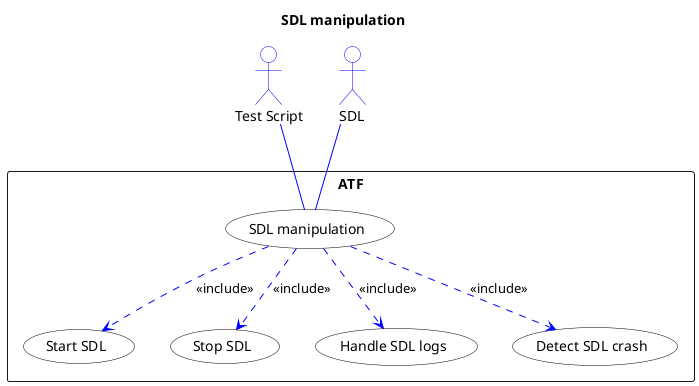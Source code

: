 @startuml
/'
It is a source file for ATF SAD diagram.
For further information, please, follow http://plantuml.com/
'/

skinparam shadowing false
skinparam actorBackgroundColor white
skinparam actorBorderColor blue
skinparam usecase {
	BackgroundColor white
	BorderColor black
	
	ArrowColor blue
	ActorBorderColor blue
}
'---------------------------
title SDL manipulation

actor "Test Script" as :script:
actor :SDL:
rectangle ATF {
    usecase (SDL manipulation) as (e_sdl)
    usecase (Start SDL)        as (start)
    usecase (Stop SDL)         as (stop)
    usecase (Handle SDL logs)  as (logs)
    usecase (Detect SDL crash) as (crash)
}

:script: -- (e_sdl)
:SDL:    -- (e_sdl)

(e_sdl) ..> (start): <<include>>
(e_sdl) ..> (stop) : <<include>>
(e_sdl) ..> (logs) : <<include>>
(e_sdl) ..> (crash): <<include>>

@enduml